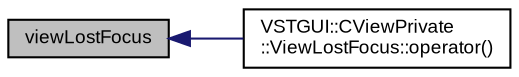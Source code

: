 digraph "viewLostFocus"
{
  bgcolor="transparent";
  edge [fontname="Arial",fontsize="9",labelfontname="Arial",labelfontsize="9"];
  node [fontname="Arial",fontsize="9",shape=record];
  rankdir="LR";
  Node1 [label="viewLostFocus",height=0.2,width=0.4,color="black", fillcolor="grey75", style="filled" fontcolor="black"];
  Node1 -> Node2 [dir="back",color="midnightblue",fontsize="9",style="solid",fontname="Arial"];
  Node2 [label="VSTGUI::CViewPrivate\l::ViewLostFocus::operator()",height=0.2,width=0.4,color="black",URL="$struct_v_s_t_g_u_i_1_1_c_view_private_1_1_view_lost_focus.html#ac89881bc32608e116258fcfe8bd16e34"];
}

